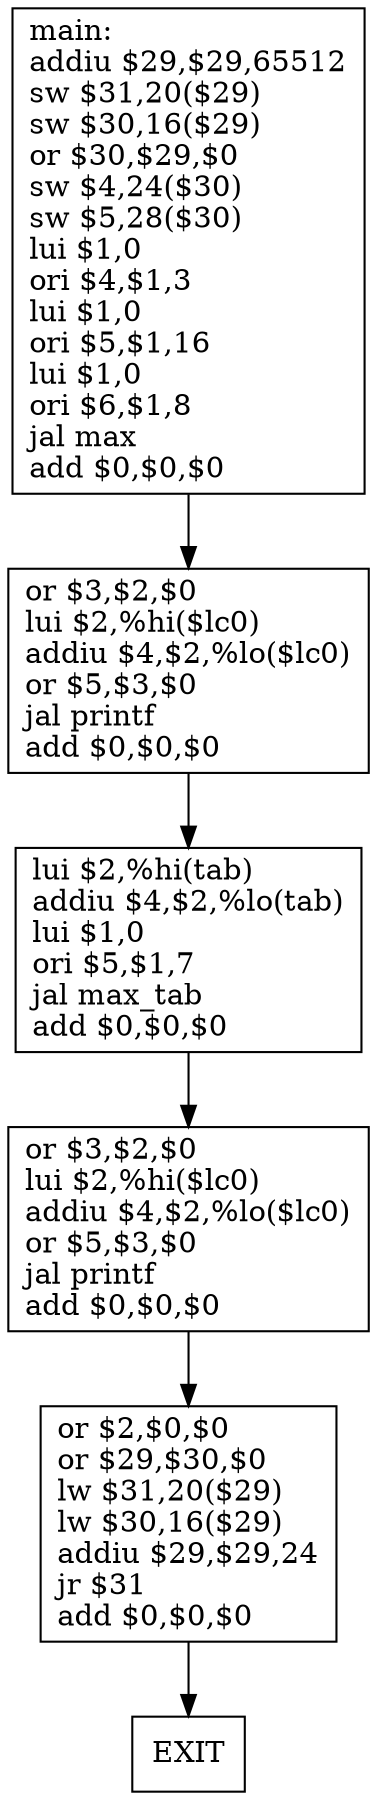 digraph G1 {
node [shape = box];
BB0 [label = "main:\laddiu $29,$29,65512\lsw $31,20($29)\lsw $30,16($29)\lor $30,$29,$0\lsw $4,24($30)\lsw $5,28($30)\llui $1,0\lori $4,$1,3\llui $1,0\lori $5,$1,16\llui $1,0\lori $6,$1,8\ljal max\ladd $0,$0,$0\l"] ;
BB0 -> BB1 [style = filled, label = ""];
BB1 [label = "or $3,$2,$0\llui $2,%hi($lc0)\laddiu $4,$2,%lo($lc0)\lor $5,$3,$0\ljal printf\ladd $0,$0,$0\l"] ;
BB1 -> BB2 [style = filled, label = ""];
BB2 [label = "lui $2,%hi(tab)\laddiu $4,$2,%lo(tab)\llui $1,0\lori $5,$1,7\ljal max_tab\ladd $0,$0,$0\l"] ;
BB2 -> BB3 [style = filled, label = ""];
BB3 [label = "or $3,$2,$0\llui $2,%hi($lc0)\laddiu $4,$2,%lo($lc0)\lor $5,$3,$0\ljal printf\ladd $0,$0,$0\l"] ;
BB3 -> BB4 [style = filled, label = ""];
BB4 [label = "or $2,$0,$0\lor $29,$30,$0\llw $31,20($29)\llw $30,16($29)\laddiu $29,$29,24\ljr $31\ladd $0,$0,$0\l"] ;
BB4 -> EXIT  [style = filled, label = ""];
}
